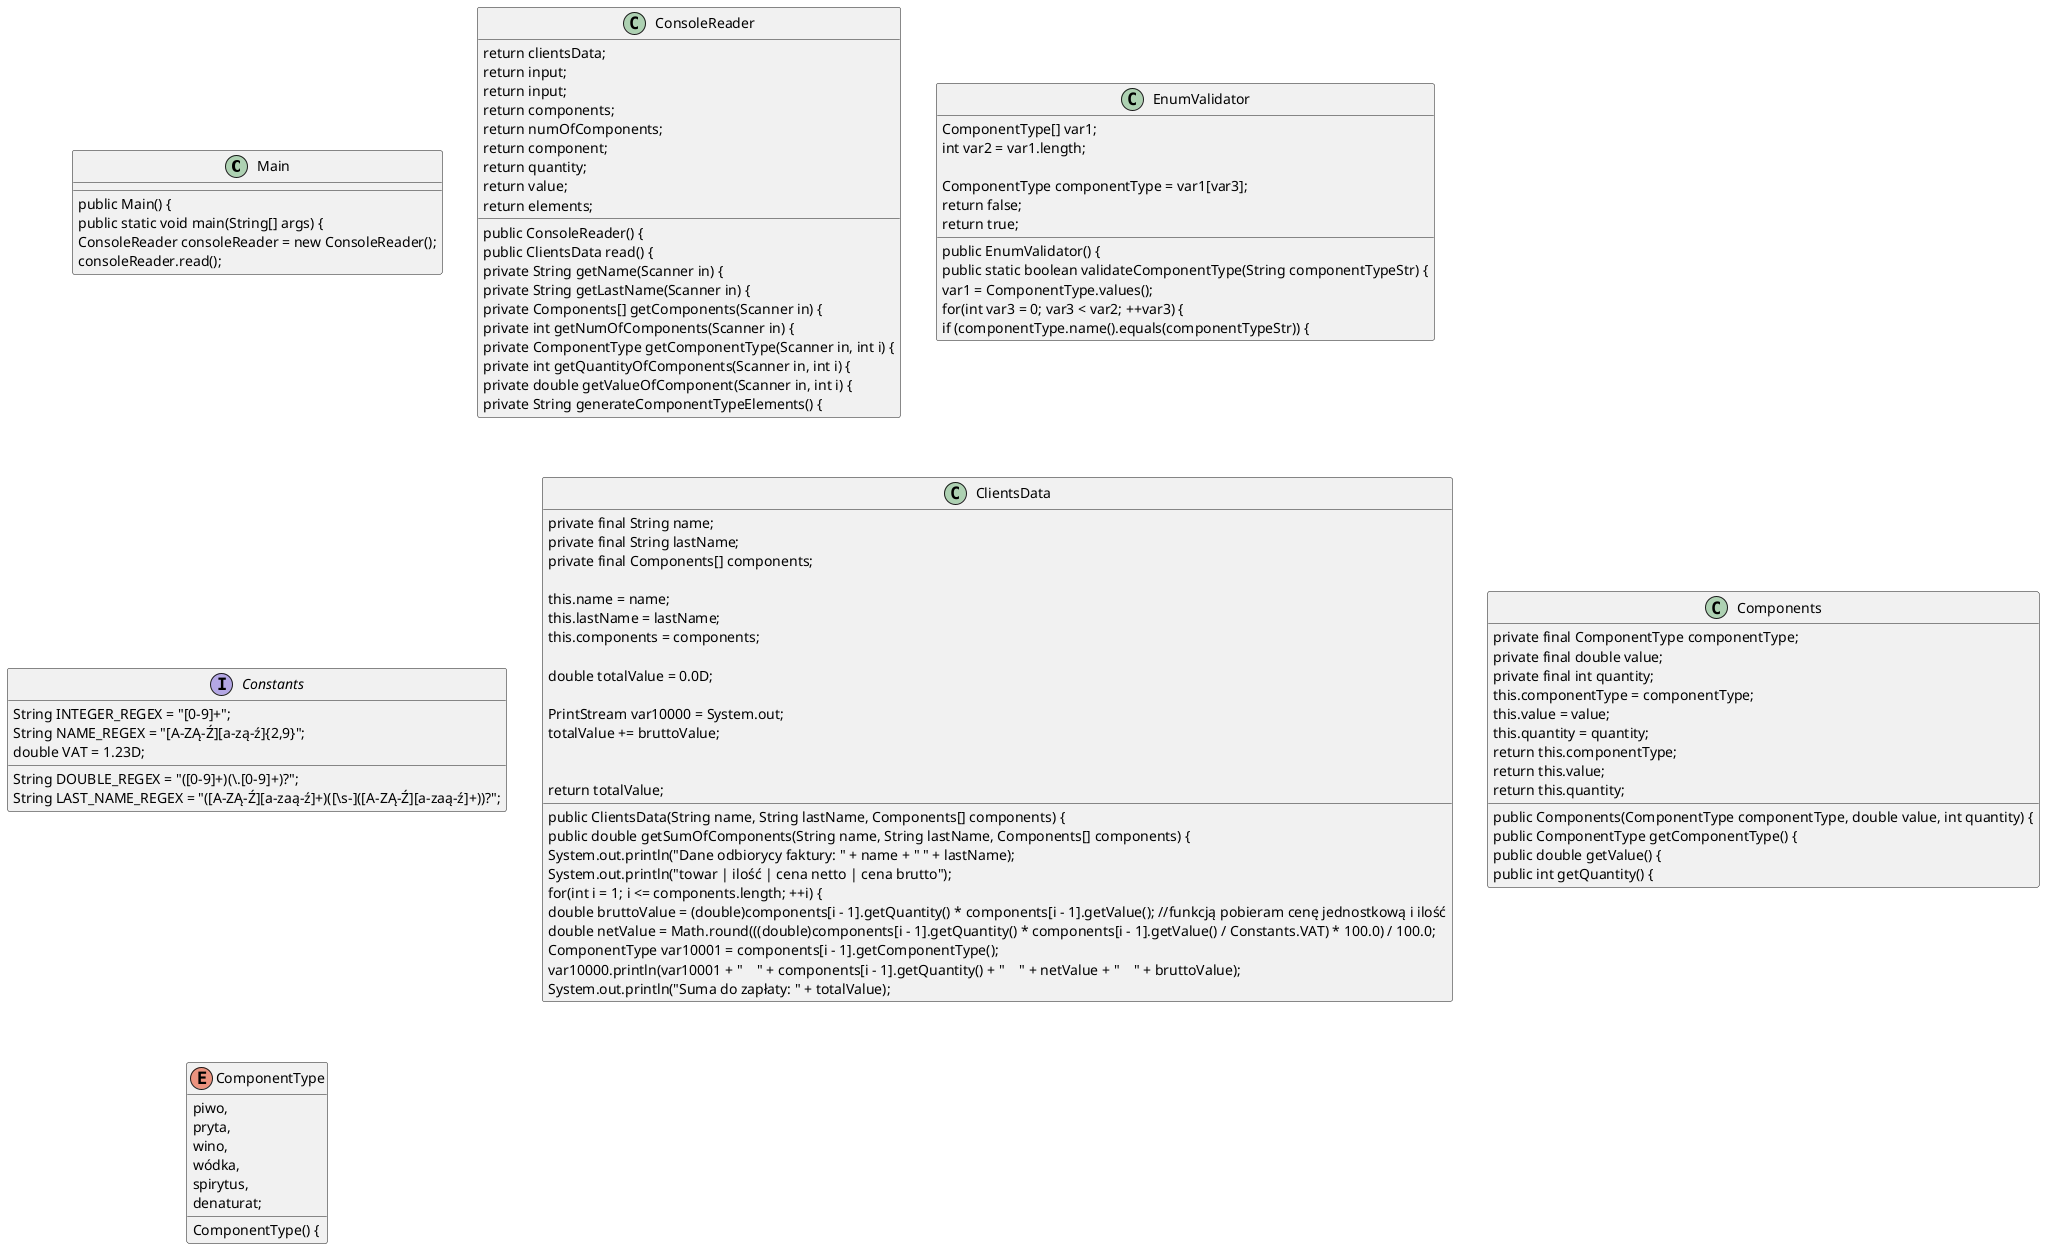 @startuml
class Main {
    public Main() {


    public static void main(String[] args) {
        ConsoleReader consoleReader = new ConsoleReader();
        consoleReader.read();

}

class ConsoleReader {
    public ConsoleReader() {
    public ClientsData read() {
        return clientsData;
    private String getName(Scanner in) {
        return input;
    private String getLastName(Scanner in) {
        return input;
    private Components[] getComponents(Scanner in) {
        return components;
    private int getNumOfComponents(Scanner in) {
        return numOfComponents;
    private ComponentType getComponentType(Scanner in, int i) {
    return component;
    private int getQuantityOfComponents(Scanner in, int i) {
        return quantity;
    private double getValueOfComponent(Scanner in, int i) {
        return value;
    private String generateComponentTypeElements() {
        return elements;

}
 class EnumValidator {
    public EnumValidator() {
    public static boolean validateComponentType(String componentTypeStr) {
        ComponentType[] var1;
        var1 = ComponentType.values();
        int var2 = var1.length;

        for(int var3 = 0; var3 < var2; ++var3) {
            ComponentType componentType = var1[var3];
            if (componentType.name().equals(componentTypeStr)) {
                return false;
        return true;
}

interface Constants {
    String DOUBLE_REGEX = "([0-9]+)(\\.[0-9]+)?";
    String INTEGER_REGEX = "[0-9]+";
    String NAME_REGEX = "[A-ZĄ-Ź][a-zą-ź]{2,9}";
    String LAST_NAME_REGEX = "([A-ZĄ-Ź][a-zaą-ź]+)([\\s-]([A-ZĄ-Ź][a-zaą-ź]+))?";
    double VAT = 1.23D;
}
class ClientsData {
    private final String name;
    private final String lastName;
    private final Components[] components;

    public ClientsData(String name, String lastName, Components[] components) {
        this.name = name;
        this.lastName = lastName;
        this.components = components;

    public double getSumOfComponents(String name, String lastName, Components[] components) {
        System.out.println("Dane odbiorycy faktury: " + name + " " + lastName);
        System.out.println("towar | ilość | cena netto | cena brutto");
        double totalValue = 0.0D;

        for(int i = 1; i <= components.length; ++i) {
            double bruttoValue = (double)components[i - 1].getQuantity() * components[i - 1].getValue(); //funkcją pobieram cenę jednostkową i ilość
            double netValue = Math.round(((double)components[i - 1].getQuantity() * components[i - 1].getValue() / Constants.VAT) * 100.0) / 100.0;
            PrintStream var10000 = System.out;
            ComponentType var10001 = components[i - 1].getComponentType();
            var10000.println(var10001 + "    " + components[i - 1].getQuantity() + "    " + netValue + "    " + bruttoValue);
            totalValue += bruttoValue;


        System.out.println("Suma do zapłaty: " + totalValue);
        return totalValue;
}
class Components {
    private final ComponentType componentType;
    private final double value;
    private final int quantity;
    public Components(ComponentType componentType, double value, int quantity) {
        this.componentType = componentType;
        this.value = value;
        this.quantity = quantity;
    public ComponentType getComponentType() {
        return this.componentType;
    public double getValue() {
        return this.value;
    public int getQuantity() {
        return this.quantity;
}
enum ComponentType {
    piwo,
    pryta,
    wino,
    wódka,
    spirytus,
    denaturat;

    ComponentType() {
}

@enduml